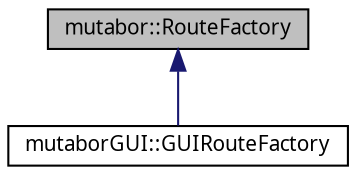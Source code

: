 digraph "mutabor::RouteFactory"
{
  edge [fontname="Sans",fontsize="10",labelfontname="Sans",labelfontsize="10"];
  node [fontname="Sans",fontsize="10",shape=record];
  Node0 [label="mutabor::RouteFactory",height=0.2,width=0.4,color="black", fillcolor="grey75", style="filled", fontcolor="black"];
  Node0 -> Node1 [dir="back",color="midnightblue",fontsize="10",style="solid",fontname="Sans"];
  Node1 [label="mutaborGUI::GUIRouteFactory",height=0.2,width=0.4,color="black", fillcolor="white", style="filled",URL="$d6/de3/classmutaborGUI_1_1GUIRouteFactory.html"];
}
